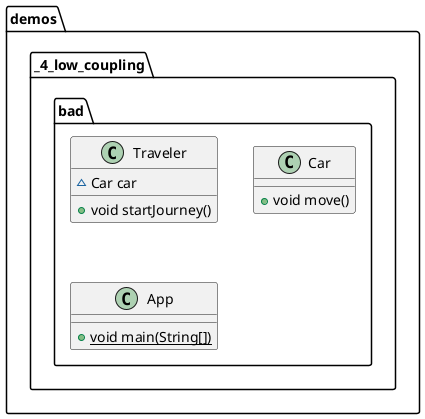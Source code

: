 @startuml
class demos._4_low_coupling.bad.Traveler {
~ Car car
+ void startJourney()
}
class demos._4_low_coupling.bad.Car {
+ void move()
}
class demos._4_low_coupling.bad.App {
+ {static} void main(String[])
}
@enduml
